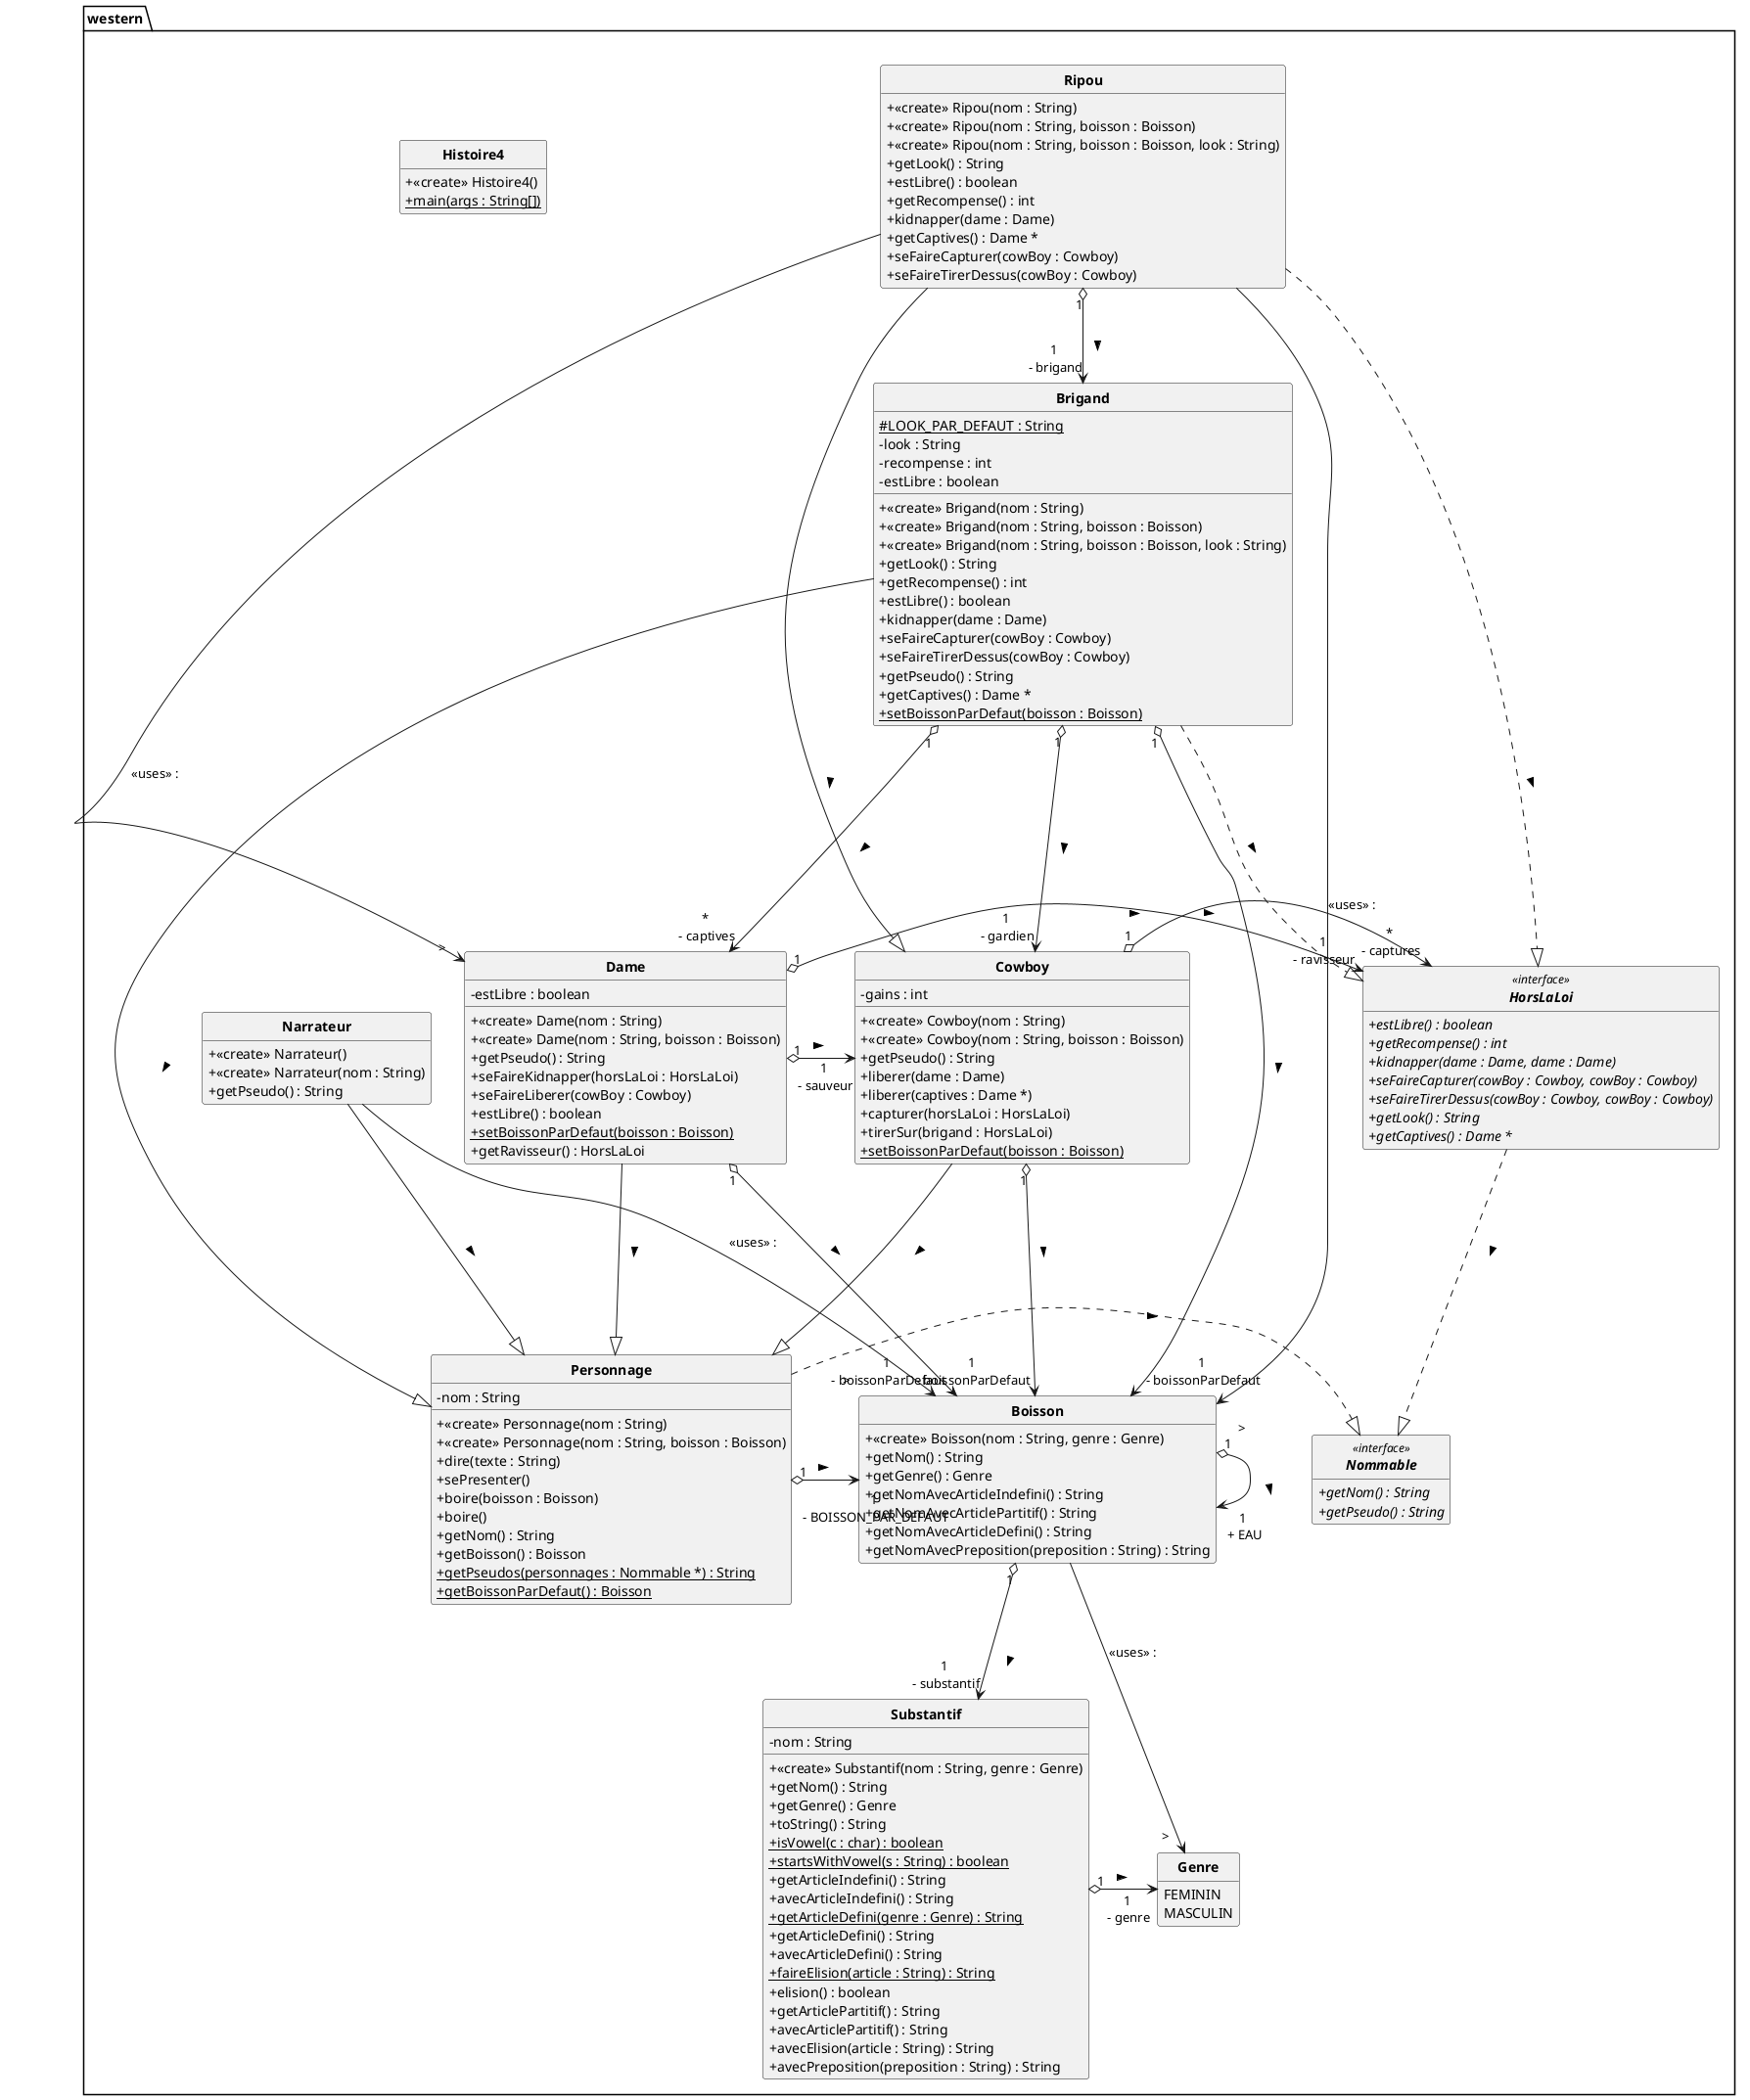@startuml
'https://plantuml.com/class-diagram
skinparam style strictuml
skinparam classAttributeIconSize 0
skinparam classFontStyle Bold

hide empty members

package western{
class Boisson{
	+ <<create>> Boisson(nom : String, genre : Genre)
	+ getNom() : String
	+ getGenre() : Genre
	+ getNomAvecArticleIndefini() : String
	+ getNomAvecArticlePartitif() : String
	+ getNomAvecArticleDefini() : String
	+ getNomAvecPreposition(preposition : String) : String
}

class Brigand{
	# LOOK_PAR_DEFAUT : String {static}
	- look : String
	- recompense : int
	- estLibre : boolean
	+ <<create>> Brigand(nom : String)
	+ <<create>> Brigand(nom : String, boisson : Boisson)
	+ <<create>> Brigand(nom : String, boisson : Boisson, look : String)
	+ getLook() : String
	+ getRecompense() : int
	+ estLibre() : boolean
	+ kidnapper(dame : Dame)
	+ seFaireCapturer(cowBoy : Cowboy)
	+ seFaireTirerDessus(cowBoy : Cowboy)
	+ getPseudo() : String
	+ getCaptives() : Dame *
	
	
	+ setBoissonParDefaut(boisson : Boisson) {static}
}

class Cowboy{
	- gains : int
	+ <<create>> Cowboy(nom : String)
	+ <<create>> Cowboy(nom : String, boisson : Boisson)
	+ getPseudo() : String
	+ liberer(dame : Dame)
	+ liberer(captives : Dame *)
	+ capturer(horsLaLoi : HorsLaLoi)
	+ tirerSur(brigand : HorsLaLoi)
	
	
	+ setBoissonParDefaut(boisson : Boisson) {static}
}

class Dame{
	- estLibre : boolean
	+ <<create>> Dame(nom : String)
	+ <<create>> Dame(nom : String, boisson : Boisson)
	+ getPseudo() : String
	+ seFaireKidnapper(horsLaLoi : HorsLaLoi)
	+ seFaireLiberer(cowBoy : Cowboy)
	+ estLibre() : boolean
	
	
	+ setBoissonParDefaut(boisson : Boisson) {static}
	+ getRavisseur() : HorsLaLoi
}

class Genre{
	FEMININ
	MASCULIN
}

class Histoire4{
	+ <<create>> Histoire4()
	+ main(args : String[]) {static}
}

interface HorsLaLoi<<interface>>{
	+ estLibre() {abstract} : boolean
	+ getRecompense() {abstract} : int
	+ kidnapper(dame : Dame, dame : Dame) {abstract}
	+ seFaireCapturer(cowBoy : Cowboy, cowBoy : Cowboy) {abstract}
	+ seFaireTirerDessus(cowBoy : Cowboy, cowBoy : Cowboy) {abstract}
	+ getLook() {abstract} : String
	+ getCaptives() {abstract} : Dame *
}

class Narrateur{
	+ <<create>> Narrateur()
	+ <<create>> Narrateur(nom : String)
	
	
	
	+ getPseudo() : String
}

interface Nommable<<interface>>{
	+ getNom() {abstract} : String
	+ getPseudo() {abstract} : String
}

class Personnage{
	- nom : String
	+ <<create>> Personnage(nom : String)
	+ <<create>> Personnage(nom : String, boisson : Boisson)
	+ dire(texte : String)
	+ sePresenter()
	+ boire(boisson : Boisson)
	+ boire()
	+ getNom() : String
	+ getBoisson() : Boisson
	+ getPseudos(personnages : Nommable *) {static} : String
	+ getBoissonParDefaut() {static} : Boisson
}

class Ripou{
	+ <<create>> Ripou(nom : String)
	+ <<create>> Ripou(nom : String, boisson : Boisson)
	+ <<create>> Ripou(nom : String, boisson : Boisson, look : String)
	+ getLook() : String
	+ estLibre() : boolean
	+ getRecompense() : int
	+ kidnapper(dame : Dame)
	+ getCaptives() : Dame *
	+ seFaireCapturer(cowBoy : Cowboy)
	+ seFaireTirerDessus(cowBoy : Cowboy)
	
	
	
}

class Substantif{
	- nom : String
	+ <<create>> Substantif(nom : String, genre : Genre)
	+ getNom() : String
	+ getGenre() : Genre
	+ toString() : String
	+ isVowel(c : char) {static} : boolean
	+ startsWithVowel(s : String) {static} : boolean
	+ getArticleIndefini() : String
	+ avecArticleIndefini() : String
	+ getArticleDefini(genre : Genre) {static} : String
	+ getArticleDefini() : String
	+ avecArticleDefini() : String
	+ faireElision(article : String) {static} : String
	+ elision() : boolean
	+ getArticlePartitif() : String
	+ avecArticlePartitif() : String
	+ avecElision(article : String) : String
	+ avecPreposition(preposition : String) : String
}


'@PumlAggregation
Boisson "1" o--> "1\n - substantif" Substantif : "          \n >"

'@PumlAggregation
Boisson "1" o-> "1\n + EAU" Boisson : "          \n >"
Boisson -> Genre : <<uses>> : "          \n >"

'@PumlAggregation
Brigand "1" o---> "*\n - captives" Dame : "          \n >"

'@PumlAggregation
Brigand "1" o--> "1\n - gardien" Cowboy : "          \n >"

'@PumlAggregation
Brigand "1" o-> "1\n - boissonParDefaut" Boisson : "          \n >"
Brigand ----|> Personnage : "          \n >"
Brigand .|> HorsLaLoi : "          \n >"

'@PumlAggregation
Cowboy "1" o-> "*\n - captures" HorsLaLoi : "          \n >"

'@PumlAggregation
Cowboy "1" o-> "1\n - boissonParDefaut" Boisson : "          \n >"
Cowboy ---|> Personnage : "          \n >"

'@PumlAggregation
Dame "1" o-> "1\n - sauveur" Cowboy : "          \n >"

'@PumlAggregation
Dame "1" o-> "1\n - ravisseur" HorsLaLoi : "          \n >"

'@PumlAggregation
Dame "1" o-> "1\n - boissonParDefaut" Boisson : "          \n >"
Dame --|> Personnage : "          \n >"
HorsLaLoi ...|> Nommable : "          \n >"
Narrateur ---|> Personnage : "          \n >"
Narrateur -> Boisson : <<uses>> : "          \n >"

'@PumlAggregation
Personnage "1" o-> "1\n - BOISSON_PAR_DEFAUT" Boisson : "          \n >"
Personnage .|> Nommable : "          \n >"

'@PumlAggregation
Ripou "1" o--> "1\n - brigand" Brigand : "          \n >"
Ripou ---|> Cowboy : "          \n >"
Ripou ..|> HorsLaLoi : "          \n >"
Ripou -> Boisson : <<uses>> : "          \n >"
Ripou ----> Dame : <<uses>> : "          \n >"

'@PumlAggregation
Substantif "1" o-> "1\n - genre" Genre : "          \n >"

}
@enduml